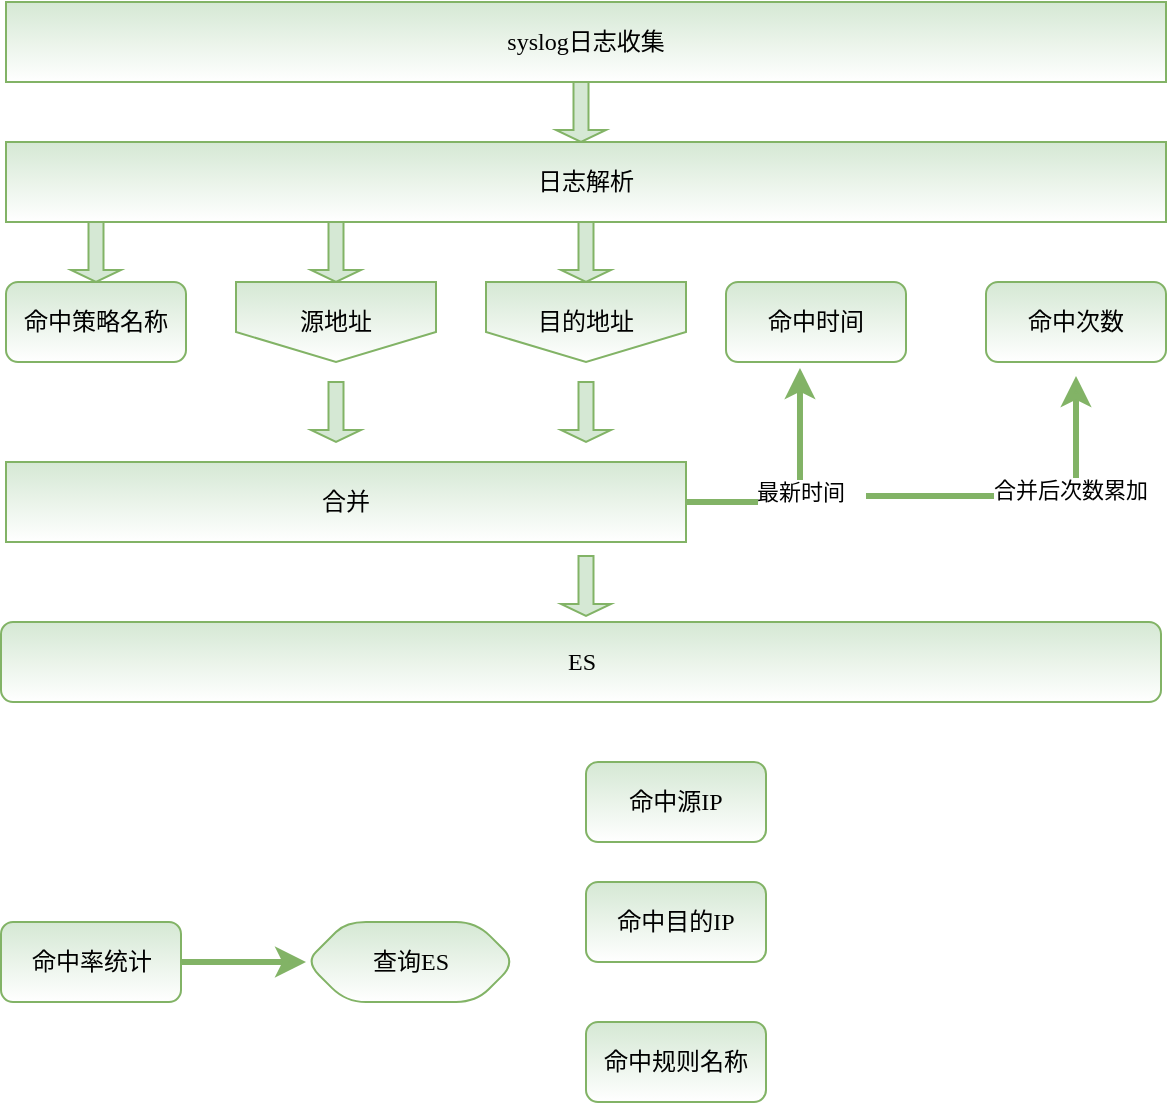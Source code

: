 <mxfile version="13.8.9-1" type="github">
  <diagram id="PffAFQd2I-EF13QZNPvq" name="Page-1">
    <mxGraphModel dx="1042" dy="554" grid="1" gridSize="10" guides="1" tooltips="1" connect="1" arrows="1" fold="1" page="1" pageScale="1" pageWidth="1169" pageHeight="826" math="0" shadow="0">
      <root>
        <mxCell id="0" />
        <mxCell id="1" parent="0" />
        <mxCell id="8tvUs0CyN3Y6ZN8EFVeN-10" value="syslog日志收集&lt;br&gt;" style="rounded=0;whiteSpace=wrap;html=1;labelBackgroundColor=none;fontFamily=Verdana;align=center;fillColor=#d5e8d4;strokeColor=#82b366;gradientColor=#ffffff;" vertex="1" parent="1">
          <mxGeometry x="160" y="80" width="580" height="40" as="geometry" />
        </mxCell>
        <mxCell id="8tvUs0CyN3Y6ZN8EFVeN-12" value="日志解析" style="rounded=0;whiteSpace=wrap;html=1;labelBackgroundColor=none;fontFamily=Verdana;align=center;fillColor=#d5e8d4;strokeColor=#82b366;gradientColor=#ffffff;" vertex="1" parent="1">
          <mxGeometry x="160" y="150" width="580" height="40" as="geometry" />
        </mxCell>
        <mxCell id="8tvUs0CyN3Y6ZN8EFVeN-15" value="命中策略名称" style="rounded=1;whiteSpace=wrap;html=1;labelBackgroundColor=none;fontFamily=Verdana;align=center;fillColor=#d5e8d4;strokeColor=#82b366;gradientColor=#ffffff;" vertex="1" parent="1">
          <mxGeometry x="160" y="220" width="90" height="40" as="geometry" />
        </mxCell>
        <mxCell id="8tvUs0CyN3Y6ZN8EFVeN-18" value="命中时间" style="rounded=1;whiteSpace=wrap;html=1;labelBackgroundColor=none;fontFamily=Verdana;align=center;fillColor=#d5e8d4;strokeColor=#82b366;gradientColor=#ffffff;" vertex="1" parent="1">
          <mxGeometry x="520" y="220" width="90" height="40" as="geometry" />
        </mxCell>
        <mxCell id="8tvUs0CyN3Y6ZN8EFVeN-19" value="命中次数" style="rounded=1;whiteSpace=wrap;html=1;labelBackgroundColor=none;fontFamily=Verdana;align=center;fillColor=#d5e8d4;strokeColor=#82b366;gradientColor=#ffffff;" vertex="1" parent="1">
          <mxGeometry x="650" y="220" width="90" height="40" as="geometry" />
        </mxCell>
        <mxCell id="8tvUs0CyN3Y6ZN8EFVeN-31" value="最新时间" style="edgeStyle=orthogonalEdgeStyle;rounded=0;orthogonalLoop=1;jettySize=auto;html=1;fontFamily=Verdana;entryX=0.411;entryY=1.075;entryDx=0;entryDy=0;entryPerimeter=0;fillColor=#d5e8d4;strokeColor=#82b366;strokeWidth=3;" edge="1" parent="1" source="8tvUs0CyN3Y6ZN8EFVeN-20" target="8tvUs0CyN3Y6ZN8EFVeN-18">
          <mxGeometry relative="1" as="geometry">
            <mxPoint x="460" y="310" as="targetPoint" />
          </mxGeometry>
        </mxCell>
        <mxCell id="8tvUs0CyN3Y6ZN8EFVeN-39" style="edgeStyle=orthogonalEdgeStyle;rounded=0;orthogonalLoop=1;jettySize=auto;html=1;entryX=0.5;entryY=1;entryDx=0;entryDy=0;fontFamily=Verdana;fillColor=#d5e8d4;strokeColor=#82b366;jumpSize=6;strokeWidth=3;" edge="1" parent="1">
          <mxGeometry relative="1" as="geometry">
            <mxPoint x="590" y="327" as="sourcePoint" />
            <mxPoint x="695" y="267" as="targetPoint" />
            <Array as="points">
              <mxPoint x="695" y="327" />
            </Array>
          </mxGeometry>
        </mxCell>
        <mxCell id="8tvUs0CyN3Y6ZN8EFVeN-40" value="合并后次数累加" style="edgeLabel;html=1;align=center;verticalAlign=middle;resizable=0;points=[];fontFamily=Verdana;" vertex="1" connectable="0" parent="8tvUs0CyN3Y6ZN8EFVeN-39">
          <mxGeometry x="0.231" y="3" relative="1" as="geometry">
            <mxPoint as="offset" />
          </mxGeometry>
        </mxCell>
        <mxCell id="8tvUs0CyN3Y6ZN8EFVeN-20" value="合并" style="rounded=0;whiteSpace=wrap;html=1;labelBackgroundColor=none;fontFamily=Verdana;align=center;fillColor=#d5e8d4;strokeColor=#82b366;gradientColor=#ffffff;" vertex="1" parent="1">
          <mxGeometry x="160" y="310" width="340" height="40" as="geometry" />
        </mxCell>
        <mxCell id="8tvUs0CyN3Y6ZN8EFVeN-46" value="" style="shape=singleArrow;direction=south;whiteSpace=wrap;html=1;labelBackgroundColor=none;fontFamily=Verdana;align=center;fillColor=#d5e8d4;strokeColor=#82b366;" vertex="1" parent="1">
          <mxGeometry x="192.5" y="190" width="25" height="30" as="geometry" />
        </mxCell>
        <mxCell id="8tvUs0CyN3Y6ZN8EFVeN-52" value="" style="shape=singleArrow;direction=south;whiteSpace=wrap;html=1;labelBackgroundColor=none;fontFamily=Verdana;align=center;fillColor=#d5e8d4;strokeColor=#82b366;" vertex="1" parent="1">
          <mxGeometry x="312.5" y="190" width="25" height="30" as="geometry" />
        </mxCell>
        <mxCell id="8tvUs0CyN3Y6ZN8EFVeN-53" value="" style="shape=singleArrow;direction=south;whiteSpace=wrap;html=1;labelBackgroundColor=none;fontFamily=Verdana;align=center;fillColor=#d5e8d4;strokeColor=#82b366;" vertex="1" parent="1">
          <mxGeometry x="437.5" y="190" width="25" height="30" as="geometry" />
        </mxCell>
        <mxCell id="8tvUs0CyN3Y6ZN8EFVeN-54" value="" style="shape=singleArrow;direction=south;whiteSpace=wrap;html=1;labelBackgroundColor=none;fontFamily=Verdana;align=center;fillColor=#d5e8d4;strokeColor=#82b366;" vertex="1" parent="1">
          <mxGeometry x="435" y="120" width="25" height="30" as="geometry" />
        </mxCell>
        <mxCell id="8tvUs0CyN3Y6ZN8EFVeN-55" value="源地址" style="shape=offPageConnector;whiteSpace=wrap;html=1;labelBackgroundColor=none;fontFamily=Verdana;align=center;fillColor=#d5e8d4;strokeColor=#82b366;gradientColor=#ffffff;" vertex="1" parent="1">
          <mxGeometry x="275" y="220" width="100" height="40" as="geometry" />
        </mxCell>
        <mxCell id="8tvUs0CyN3Y6ZN8EFVeN-61" value="目的地址" style="shape=offPageConnector;whiteSpace=wrap;html=1;labelBackgroundColor=none;fontFamily=Verdana;align=center;fillColor=#d5e8d4;strokeColor=#82b366;gradientColor=#ffffff;" vertex="1" parent="1">
          <mxGeometry x="400" y="220" width="100" height="40" as="geometry" />
        </mxCell>
        <mxCell id="8tvUs0CyN3Y6ZN8EFVeN-65" value="" style="shape=singleArrow;direction=south;whiteSpace=wrap;html=1;labelBackgroundColor=none;fontFamily=Verdana;align=center;fillColor=#d5e8d4;strokeColor=#82b366;" vertex="1" parent="1">
          <mxGeometry x="312.5" y="270" width="25" height="30" as="geometry" />
        </mxCell>
        <mxCell id="8tvUs0CyN3Y6ZN8EFVeN-66" value="" style="shape=singleArrow;direction=south;whiteSpace=wrap;html=1;labelBackgroundColor=none;fontFamily=Verdana;align=center;fillColor=#d5e8d4;strokeColor=#82b366;" vertex="1" parent="1">
          <mxGeometry x="437.5" y="270" width="25" height="30" as="geometry" />
        </mxCell>
        <mxCell id="8tvUs0CyN3Y6ZN8EFVeN-80" value="" style="edgeStyle=orthogonalEdgeStyle;rounded=0;jumpSize=6;orthogonalLoop=1;jettySize=auto;html=1;strokeColor=#82b366;strokeWidth=3;fontFamily=Verdana;fillColor=#d5e8d4;" edge="1" parent="1" source="8tvUs0CyN3Y6ZN8EFVeN-75" target="8tvUs0CyN3Y6ZN8EFVeN-79">
          <mxGeometry relative="1" as="geometry" />
        </mxCell>
        <mxCell id="8tvUs0CyN3Y6ZN8EFVeN-75" value="命中率统计" style="rounded=1;whiteSpace=wrap;html=1;labelBackgroundColor=none;fontFamily=Verdana;align=center;fillColor=#d5e8d4;strokeColor=#82b366;gradientColor=#ffffff;" vertex="1" parent="1">
          <mxGeometry x="157.5" y="540" width="90" height="40" as="geometry" />
        </mxCell>
        <mxCell id="8tvUs0CyN3Y6ZN8EFVeN-76" value="ES" style="rounded=1;whiteSpace=wrap;html=1;labelBackgroundColor=none;fontFamily=Verdana;align=center;fillColor=#d5e8d4;strokeColor=#82b366;gradientColor=#ffffff;" vertex="1" parent="1">
          <mxGeometry x="157.5" y="390" width="580" height="40" as="geometry" />
        </mxCell>
        <mxCell id="8tvUs0CyN3Y6ZN8EFVeN-78" value="" style="shape=singleArrow;direction=south;whiteSpace=wrap;html=1;labelBackgroundColor=none;fontFamily=Verdana;align=center;fillColor=#d5e8d4;strokeColor=#82b366;" vertex="1" parent="1">
          <mxGeometry x="437.5" y="357" width="25" height="30" as="geometry" />
        </mxCell>
        <mxCell id="8tvUs0CyN3Y6ZN8EFVeN-79" value="查询ES" style="shape=hexagon;perimeter=hexagonPerimeter2;whiteSpace=wrap;html=1;fixedSize=1;rounded=1;fontFamily=Verdana;strokeColor=#82b366;fillColor=#d5e8d4;gradientColor=#ffffff;" vertex="1" parent="1">
          <mxGeometry x="310" y="540" width="105" height="40" as="geometry" />
        </mxCell>
        <mxCell id="8tvUs0CyN3Y6ZN8EFVeN-83" value="命中源IP" style="rounded=1;whiteSpace=wrap;html=1;labelBackgroundColor=none;fontFamily=Verdana;align=center;fillColor=#d5e8d4;strokeColor=#82b366;gradientColor=#ffffff;" vertex="1" parent="1">
          <mxGeometry x="450" y="460" width="90" height="40" as="geometry" />
        </mxCell>
        <mxCell id="8tvUs0CyN3Y6ZN8EFVeN-84" value="命中目的IP" style="rounded=1;whiteSpace=wrap;html=1;labelBackgroundColor=none;fontFamily=Verdana;align=center;fillColor=#d5e8d4;strokeColor=#82b366;gradientColor=#ffffff;" vertex="1" parent="1">
          <mxGeometry x="450" y="520" width="90" height="40" as="geometry" />
        </mxCell>
        <mxCell id="8tvUs0CyN3Y6ZN8EFVeN-85" value="命中规则名称" style="rounded=1;whiteSpace=wrap;html=1;labelBackgroundColor=none;fontFamily=Verdana;align=center;fillColor=#d5e8d4;strokeColor=#82b366;gradientColor=#ffffff;" vertex="1" parent="1">
          <mxGeometry x="450" y="590" width="90" height="40" as="geometry" />
        </mxCell>
      </root>
    </mxGraphModel>
  </diagram>
</mxfile>
